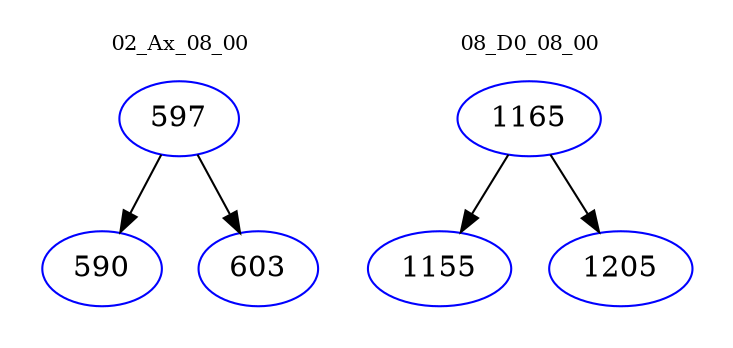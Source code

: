 digraph{
subgraph cluster_0 {
color = white
label = "02_Ax_08_00";
fontsize=10;
T0_597 [label="597", color="blue"]
T0_597 -> T0_590 [color="black"]
T0_590 [label="590", color="blue"]
T0_597 -> T0_603 [color="black"]
T0_603 [label="603", color="blue"]
}
subgraph cluster_1 {
color = white
label = "08_D0_08_00";
fontsize=10;
T1_1165 [label="1165", color="blue"]
T1_1165 -> T1_1155 [color="black"]
T1_1155 [label="1155", color="blue"]
T1_1165 -> T1_1205 [color="black"]
T1_1205 [label="1205", color="blue"]
}
}
